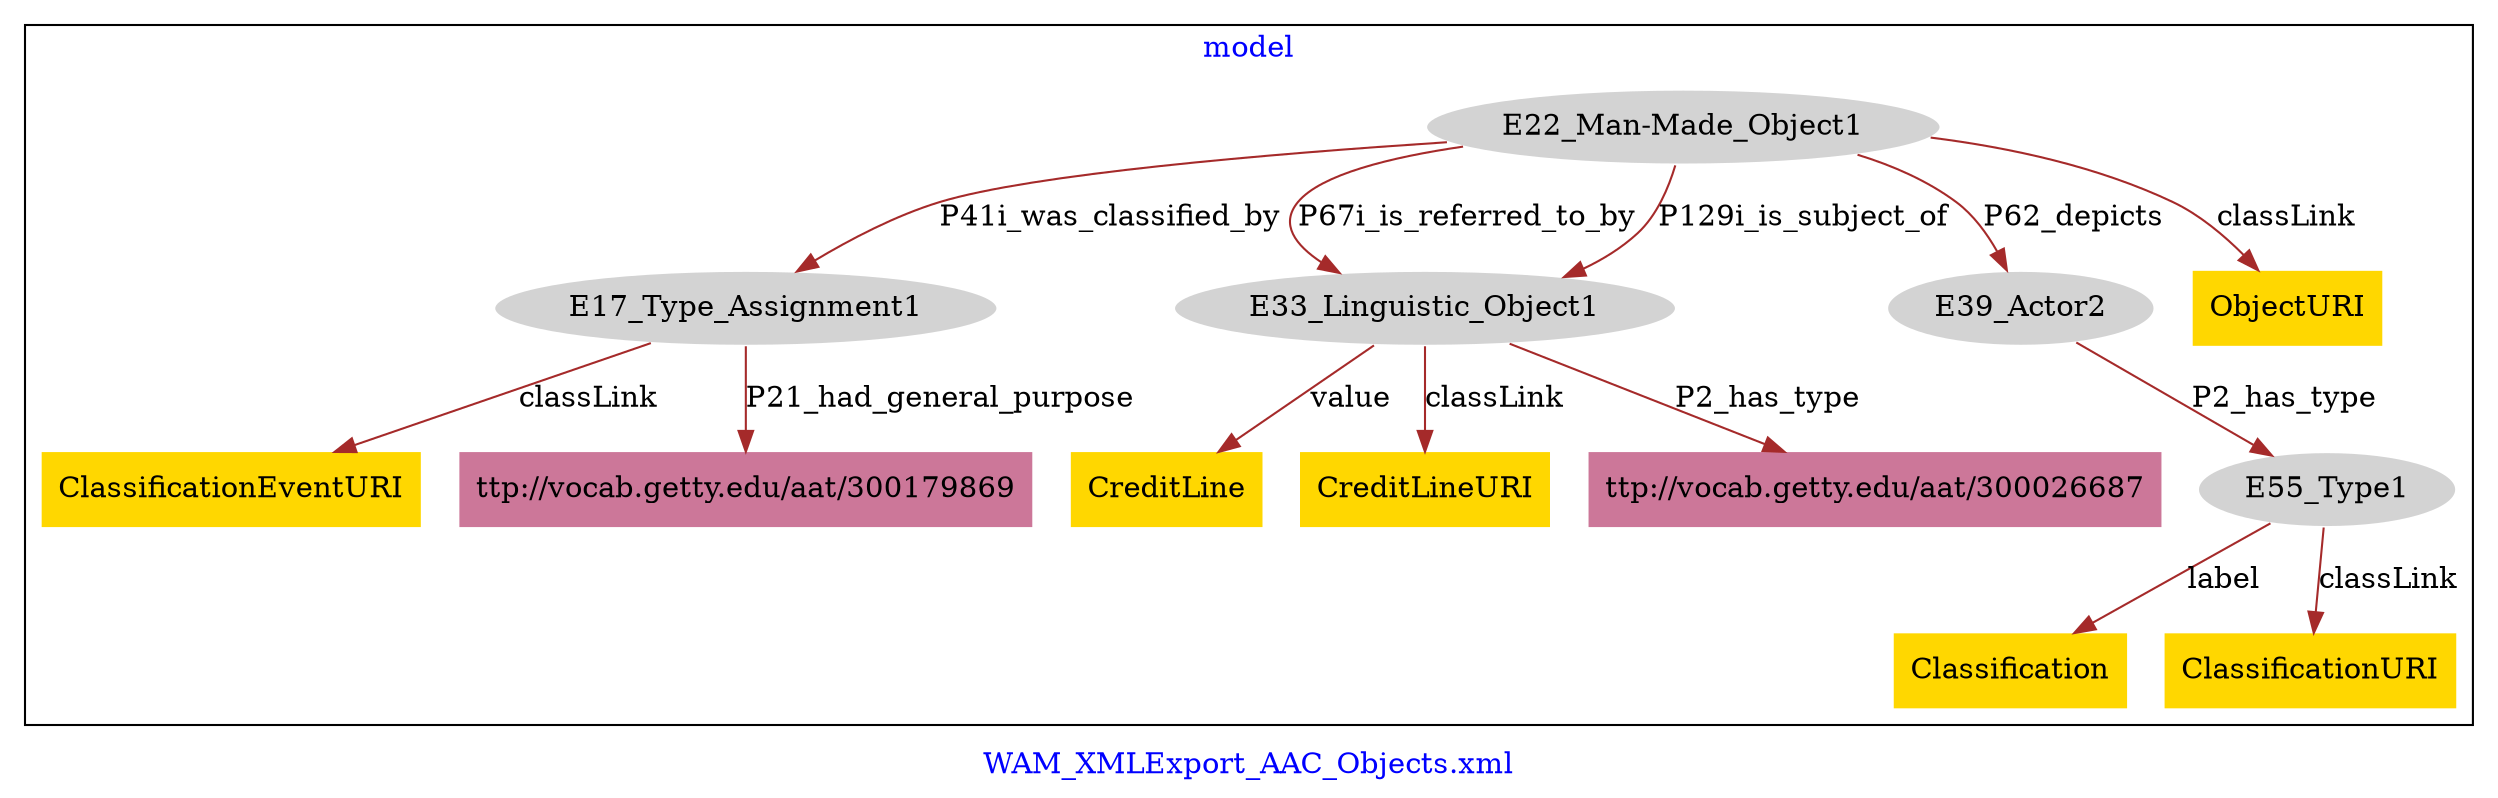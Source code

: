 digraph n0 {
fontcolor="blue"
remincross="true"
label="WAM_XMLExport_AAC_Objects.xml"
subgraph cluster {
label="model"
n2[style="filled",color="white",fillcolor="lightgray",label="E22_Man-Made_Object1"];
n3[style="filled",color="white",fillcolor="lightgray",label="E17_Type_Assignment1"];
n4[style="filled",color="white",fillcolor="lightgray",label="E33_Linguistic_Object1"];
n5[style="filled",color="white",fillcolor="lightgray",label="E39_Actor2"];
n6[style="filled",color="white",fillcolor="lightgray",label="E55_Type1"];
n7[shape="plaintext",style="filled",fillcolor="gold",label="CreditLine"];
n8[shape="plaintext",style="filled",fillcolor="gold",label="Classification"];
n9[shape="plaintext",style="filled",fillcolor="gold",label="CreditLineURI"];
n10[shape="plaintext",style="filled",fillcolor="gold",label="ClassificationEventURI"];
n11[shape="plaintext",style="filled",fillcolor="gold",label="ObjectURI"];
n12[shape="plaintext",style="filled",fillcolor="gold",label="ClassificationURI"];
n13[shape="plaintext",style="filled",fillcolor="#CC7799",label="ttp://vocab.getty.edu/aat/300026687"];
n14[shape="plaintext",style="filled",fillcolor="#CC7799",label="ttp://vocab.getty.edu/aat/300179869"];
}
n2 -> n3[color="brown",fontcolor="black",label="P41i_was_classified_by"]
n2 -> n4[color="brown",fontcolor="black",label="P67i_is_referred_to_by"]
n2 -> n5[color="brown",fontcolor="black",label="P62_depicts"]
n5 -> n6[color="brown",fontcolor="black",label="P2_has_type"]
n4 -> n7[color="brown",fontcolor="black",label="value"]
n6 -> n8[color="brown",fontcolor="black",label="label"]
n4 -> n9[color="brown",fontcolor="black",label="classLink"]
n3 -> n10[color="brown",fontcolor="black",label="classLink"]
n2 -> n11[color="brown",fontcolor="black",label="classLink"]
n6 -> n12[color="brown",fontcolor="black",label="classLink"]
n4 -> n13[color="brown",fontcolor="black",label="P2_has_type"]
n2 -> n4[color="brown",fontcolor="black",label="P129i_is_subject_of"]
n3 -> n14[color="brown",fontcolor="black",label="P21_had_general_purpose"]
}
